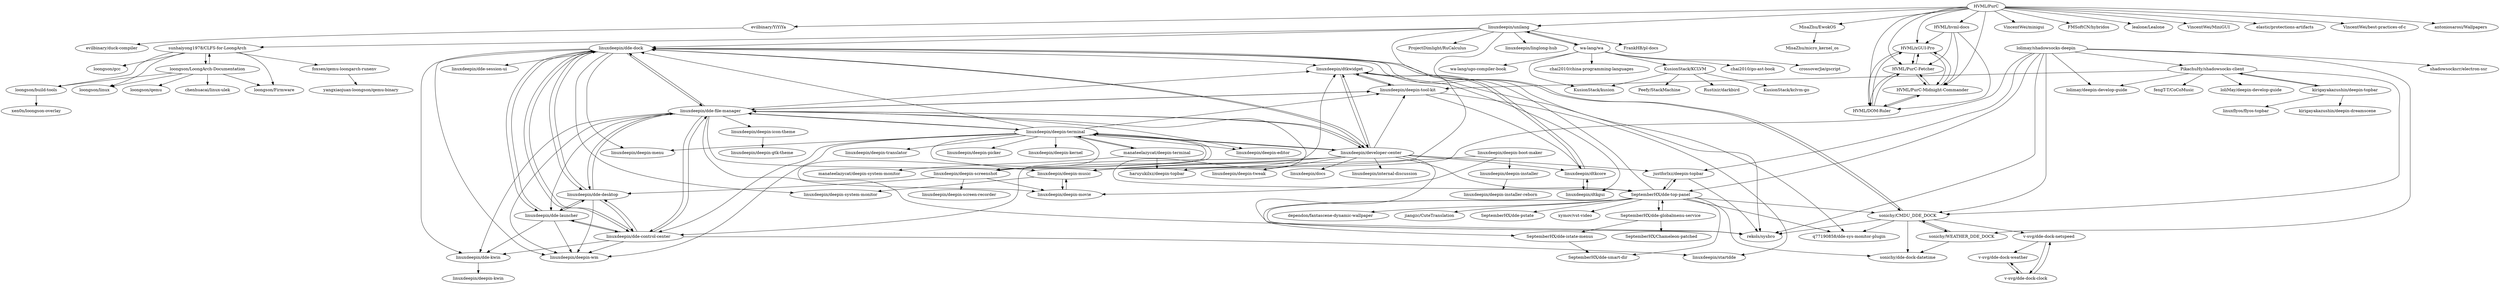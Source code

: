 digraph G {
"evilbinary/YiYiYa" -> "evilbinary/duck-compiler"
"linuxdeepin/deepin-movie" -> "linuxdeepin/deepin-music"
"linuxdeepin/unilang" -> "linuxdeepin/linglong-hub"
"linuxdeepin/unilang" -> "wa-lang/wa"
"linuxdeepin/unilang" -> "linuxdeepin/deepin-music"
"linuxdeepin/unilang" -> "FrankHB/pl-docs" ["e"=1]
"linuxdeepin/unilang" -> "sunhaiyong1978/CLFS-for-LoongArch"
"linuxdeepin/unilang" -> "linuxdeepin/dde-dock"
"linuxdeepin/unilang" -> "rekols/sysbro"
"linuxdeepin/unilang" -> "ProjectDimlight/RuCalculus"
"linuxdeepin/deepin-boot-maker" -> "linuxdeepin/deepin-music"
"linuxdeepin/deepin-boot-maker" -> "linuxdeepin/deepin-installer"
"linuxdeepin/deepin-boot-maker" -> "linuxdeepin/deepin-movie"
"linuxdeepin/deepin-screenshot" -> "linuxdeepin/deepin-screen-recorder"
"linuxdeepin/deepin-screenshot" -> "linuxdeepin/deepin-movie"
"linuxdeepin/deepin-screenshot" -> "linuxdeepin/dtkwidget"
"linuxdeepin/deepin-screenshot" -> "linuxdeepin/deepin-terminal"
"linuxdeepin/deepin-screenshot" -> "linuxdeepin/dde-desktop"
"linuxdeepin/dde-file-manager" -> "linuxdeepin/dde-dock"
"linuxdeepin/dde-file-manager" -> "linuxdeepin/dde-desktop"
"linuxdeepin/dde-file-manager" -> "linuxdeepin/dde-control-center"
"linuxdeepin/dde-file-manager" -> "linuxdeepin/dde-launcher"
"linuxdeepin/dde-file-manager" -> "linuxdeepin/deepin-tool-kit"
"linuxdeepin/dde-file-manager" -> "linuxdeepin/developer-center"
"linuxdeepin/dde-file-manager" -> "linuxdeepin/dtkwidget"
"linuxdeepin/dde-file-manager" -> "linuxdeepin/dde-kwin"
"linuxdeepin/dde-file-manager" -> "linuxdeepin/deepin-terminal"
"linuxdeepin/dde-file-manager" -> "linuxdeepin/deepin-music"
"linuxdeepin/dde-file-manager" -> "SeptemberHX/dde-top-panel"
"linuxdeepin/dde-file-manager" -> "linuxdeepin/deepin-wm"
"linuxdeepin/dde-file-manager" -> "rekols/sysbro"
"linuxdeepin/dde-file-manager" -> "linuxdeepin/deepin-icon-theme"
"linuxdeepin/dde-file-manager" -> "linuxdeepin/deepin-editor"
"linuxdeepin/developer-center" -> "linuxdeepin/dtkwidget"
"linuxdeepin/developer-center" -> "linuxdeepin/dde-dock"
"linuxdeepin/developer-center" -> "linuxdeepin/dde-file-manager"
"linuxdeepin/developer-center" -> "linuxdeepin/dde-control-center"
"linuxdeepin/developer-center" -> "linuxdeepin/deepin-tool-kit"
"linuxdeepin/developer-center" -> "linuxdeepin/internal-discussion"
"linuxdeepin/developer-center" -> "linuxdeepin/deepin-terminal"
"linuxdeepin/developer-center" -> "linuxdeepin/dtkcore"
"linuxdeepin/developer-center" -> "rekols/sysbro"
"linuxdeepin/developer-center" -> "SeptemberHX/dde-top-panel"
"linuxdeepin/developer-center" -> "linuxdeepin/deepin-screenshot"
"linuxdeepin/developer-center" -> "linuxdeepin/deepin-music"
"linuxdeepin/developer-center" -> "justforlxz/deepin-topbar"
"linuxdeepin/developer-center" -> "linuxdeepin/deepin-tweak"
"linuxdeepin/developer-center" -> "linuxdeepin/docs"
"MisaZhu/EwokOS" -> "MisaZhu/micro_kernel_os"
"HVML/PurC" -> "HVML/hvml-docs"
"HVML/PurC" -> "HVML/xGUI-Pro"
"HVML/PurC" -> "HVML/PurC-Fetcher"
"HVML/PurC" -> "HVML/DOM-Ruler"
"HVML/PurC" -> "HVML/PurC-Midnight-Commander"
"HVML/PurC" -> "VincentWei/minigui" ["e"=1]
"HVML/PurC" -> "MisaZhu/EwokOS"
"HVML/PurC" -> "FMSoftCN/hybridos" ["e"=1]
"HVML/PurC" -> "lealone/Lealone" ["e"=1]
"HVML/PurC" -> "linuxdeepin/unilang"
"HVML/PurC" -> "VincentWei/MiniGUI"
"HVML/PurC" -> "elastic/protections-artifacts" ["e"=1]
"HVML/PurC" -> "VincentWei/best-practices-of-c"
"HVML/PurC" -> "antoniosarosi/Wallpapers" ["e"=1]
"HVML/PurC" -> "evilbinary/YiYiYa"
"wa-lang/wa" -> "KusionStack/kusion" ["e"=1]
"wa-lang/wa" -> "linuxdeepin/unilang"
"wa-lang/wa" -> "chai2010/china-programming-languages"
"wa-lang/wa" -> "KusionStack/KCLVM"
"wa-lang/wa" -> "chai2010/go-ast-book" ["e"=1]
"wa-lang/wa" -> "crossoverJie/gscript"
"wa-lang/wa" -> "wa-lang/ugo-compiler-book" ["e"=1]
"lolimay/shadowsocks-deepin" -> "sonichy/CMDU_DDE_DOCK"
"lolimay/shadowsocks-deepin" -> "PikachuHy/shadowsocks-client"
"lolimay/shadowsocks-deepin" -> "lolimay/deepin-develop-guide"
"lolimay/shadowsocks-deepin" -> "justforlxz/deepin-topbar"
"lolimay/shadowsocks-deepin" -> "rekols/sysbro"
"lolimay/shadowsocks-deepin" -> "sonichy/WEATHER_DDE_DOCK"
"lolimay/shadowsocks-deepin" -> "SeptemberHX/dde-top-panel"
"lolimay/shadowsocks-deepin" -> "haruyukilxz/deepin-topbar"
"lolimay/shadowsocks-deepin" -> "shadowsocksrr/electron-ssr" ["e"=1]
"linuxdeepin/deepin-terminal" -> "manateelazycat/deepin-terminal"
"linuxdeepin/deepin-terminal" -> "linuxdeepin/deepin-editor"
"linuxdeepin/deepin-terminal" -> "linuxdeepin/dde-control-center"
"linuxdeepin/deepin-terminal" -> "linuxdeepin/dde-file-manager"
"linuxdeepin/deepin-terminal" -> "linuxdeepin/developer-center"
"linuxdeepin/deepin-terminal" -> "linuxdeepin/deepin-kernel"
"linuxdeepin/deepin-terminal" -> "linuxdeepin/deepin-wm"
"linuxdeepin/deepin-terminal" -> "linuxdeepin/deepin-screenshot"
"linuxdeepin/deepin-terminal" -> "linuxdeepin/deepin-menu"
"linuxdeepin/deepin-terminal" -> "linuxdeepin/deepin-music"
"linuxdeepin/deepin-terminal" -> "linuxdeepin/deepin-movie"
"linuxdeepin/deepin-terminal" -> "linuxdeepin/dde-dock"
"linuxdeepin/deepin-terminal" -> "linuxdeepin/deepin-translator"
"linuxdeepin/deepin-terminal" -> "linuxdeepin/deepin-picker"
"linuxdeepin/deepin-terminal" -> "linuxdeepin/deepin-tool-kit"
"PikachuHy/shadowsocks-client" -> "kirigayakazushin/deepin-topbar"
"PikachuHy/shadowsocks-client" -> "fengT-T/CoCoMusic"
"PikachuHy/shadowsocks-client" -> "sonichy/CMDU_DDE_DOCK"
"PikachuHy/shadowsocks-client" -> "loliMay/deepin-develop-guide"
"PikachuHy/shadowsocks-client" -> "linuxdeepin/deepin-tool-kit"
"PikachuHy/shadowsocks-client" -> "lolimay/deepin-develop-guide"
"SeptemberHX/dde-globalmenu-service" -> "SeptemberHX/dde-top-panel"
"SeptemberHX/dde-globalmenu-service" -> "SeptemberHX/Chameleon-patched"
"SeptemberHX/dde-globalmenu-service" -> "SeptemberHX/dde-istate-menus"
"SeptemberHX/dde-top-panel" -> "SeptemberHX/dde-globalmenu-service"
"SeptemberHX/dde-top-panel" -> "SeptemberHX/dde-istate-menus"
"SeptemberHX/dde-top-panel" -> "q77190858/dde-sys-monitor-plugin"
"SeptemberHX/dde-top-panel" -> "SeptemberHX/dde-smart-dir"
"SeptemberHX/dde-top-panel" -> "justforlxz/deepin-topbar"
"SeptemberHX/dde-top-panel" -> "dependon/fantascene-dynamic-wallpaper"
"SeptemberHX/dde-top-panel" -> "jiangzc/CuteTranslation" ["e"=1]
"SeptemberHX/dde-top-panel" -> "linuxdeepin/dde-dock"
"SeptemberHX/dde-top-panel" -> "sonichy/CMDU_DDE_DOCK"
"SeptemberHX/dde-top-panel" -> "rekols/sysbro"
"SeptemberHX/dde-top-panel" -> "SeptemberHX/dde-pstate"
"SeptemberHX/dde-top-panel" -> "xymov/vst-video"
"SeptemberHX/dde-top-panel" -> "sonichy/dde-dock-datetime"
"kirigayakazushin/deepin-topbar" -> "linuxflyos/flyos-topbar"
"kirigayakazushin/deepin-topbar" -> "kirigayakazushin/deepin-dreamscene"
"kirigayakazushin/deepin-topbar" -> "PikachuHy/shadowsocks-client"
"linuxdeepin/dde-dock" -> "linuxdeepin/dde-launcher"
"linuxdeepin/dde-dock" -> "linuxdeepin/dde-control-center"
"linuxdeepin/dde-dock" -> "linuxdeepin/dde-file-manager"
"linuxdeepin/dde-dock" -> "linuxdeepin/dde-kwin"
"linuxdeepin/dde-dock" -> "linuxdeepin/dde-desktop"
"linuxdeepin/dde-dock" -> "linuxdeepin/deepin-wm"
"linuxdeepin/dde-dock" -> "q77190858/dde-sys-monitor-plugin"
"linuxdeepin/dde-dock" -> "linuxdeepin/developer-center"
"linuxdeepin/dde-dock" -> "sonichy/CMDU_DDE_DOCK"
"linuxdeepin/dde-dock" -> "linuxdeepin/deepin-system-monitor"
"linuxdeepin/dde-dock" -> "linuxdeepin/deepin-menu"
"linuxdeepin/dde-dock" -> "linuxdeepin/dde-session-ui"
"linuxdeepin/dde-dock" -> "linuxdeepin/dtkwidget"
"linuxdeepin/dde-control-center" -> "linuxdeepin/dde-dock"
"linuxdeepin/dde-control-center" -> "linuxdeepin/dde-launcher"
"linuxdeepin/dde-control-center" -> "linuxdeepin/dde-desktop"
"linuxdeepin/dde-control-center" -> "linuxdeepin/deepin-wm"
"linuxdeepin/dde-control-center" -> "linuxdeepin/dde-kwin"
"linuxdeepin/dde-control-center" -> "linuxdeepin/dde-file-manager"
"linuxdeepin/dde-control-center" -> "linuxdeepin/startdde"
"SeptemberHX/dde-istate-menus" -> "SeptemberHX/dde-smart-dir"
"sonichy/WEATHER_DDE_DOCK" -> "sonichy/CMDU_DDE_DOCK"
"sonichy/WEATHER_DDE_DOCK" -> "sonichy/dde-dock-datetime"
"KusionStack/KCLVM" -> "KusionStack/kusion" ["e"=1]
"KusionStack/KCLVM" -> "Rustixir/darkbird"
"KusionStack/KCLVM" -> "KusionStack/kclvm-go"
"KusionStack/KCLVM" -> "Peefy/StackMachine"
"sonichy/CMDU_DDE_DOCK" -> "sonichy/WEATHER_DDE_DOCK"
"sonichy/CMDU_DDE_DOCK" -> "sonichy/dde-dock-datetime"
"sonichy/CMDU_DDE_DOCK" -> "v-svg/dde-dock-netspeed"
"sonichy/CMDU_DDE_DOCK" -> "rekols/sysbro"
"sonichy/CMDU_DDE_DOCK" -> "q77190858/dde-sys-monitor-plugin"
"sonichy/CMDU_DDE_DOCK" -> "linuxdeepin/dde-dock"
"linuxdeepin/dde-launcher" -> "linuxdeepin/dde-dock"
"linuxdeepin/dde-launcher" -> "linuxdeepin/dde-control-center"
"linuxdeepin/dde-launcher" -> "linuxdeepin/dde-kwin"
"linuxdeepin/dde-launcher" -> "linuxdeepin/deepin-wm"
"linuxdeepin/dde-launcher" -> "linuxdeepin/dde-desktop"
"linuxdeepin/deepin-tool-kit" -> "linuxdeepin/dtkwidget"
"linuxdeepin/deepin-tool-kit" -> "linuxdeepin/dde-file-manager"
"linuxdeepin/deepin-tool-kit" -> "linuxdeepin/dtkcore"
"linuxdeepin/deepin-tool-kit" -> "linuxdeepin/startdde"
"linuxdeepin/dde-desktop" -> "linuxdeepin/dde-control-center"
"linuxdeepin/dde-desktop" -> "linuxdeepin/dde-launcher"
"linuxdeepin/dde-desktop" -> "linuxdeepin/dde-file-manager"
"linuxdeepin/dde-desktop" -> "linuxdeepin/deepin-wm"
"linuxdeepin/dde-desktop" -> "linuxdeepin/dde-dock"
"linuxdeepin/deepin-installer" -> "linuxdeepin/deepin-installer-reborn"
"manateelazycat/deepin-terminal" -> "manateelazycat/deepin-system-monitor"
"manateelazycat/deepin-terminal" -> "linuxdeepin/deepin-terminal"
"manateelazycat/deepin-terminal" -> "haruyukilxz/deepin-topbar"
"HVML/hvml-docs" -> "HVML/xGUI-Pro"
"HVML/hvml-docs" -> "HVML/DOM-Ruler"
"HVML/hvml-docs" -> "HVML/PurC-Fetcher"
"HVML/hvml-docs" -> "HVML/PurC-Midnight-Commander"
"linuxdeepin/dde-kwin" -> "linuxdeepin/deepin-kwin"
"linuxdeepin/deepin-icon-theme" -> "linuxdeepin/deepin-gtk-theme"
"linuxdeepin/dtkwidget" -> "linuxdeepin/dtkcore"
"linuxdeepin/dtkwidget" -> "linuxdeepin/dtkgui"
"linuxdeepin/dtkwidget" -> "linuxdeepin/deepin-tool-kit"
"linuxdeepin/dtkwidget" -> "linuxdeepin/developer-center"
"loongson/build-tools" -> "xen0n/loongson-overlay"
"loongson/LoongArch-Documentation" -> "sunhaiyong1978/CLFS-for-LoongArch"
"loongson/LoongArch-Documentation" -> "loongson/build-tools"
"loongson/LoongArch-Documentation" -> "loongson/linux"
"loongson/LoongArch-Documentation" -> "loongson/Firmware"
"loongson/LoongArch-Documentation" -> "chenhuacai/linux-ulek"
"loongson/LoongArch-Documentation" -> "loongson/qemu"
"linuxdeepin/deepin-music" -> "linuxdeepin/deepin-movie"
"linuxdeepin/deepin-music" -> "linuxdeepin/deepin-system-monitor"
"sunhaiyong1978/CLFS-for-LoongArch" -> "loongson/linux"
"sunhaiyong1978/CLFS-for-LoongArch" -> "loongson/LoongArch-Documentation"
"sunhaiyong1978/CLFS-for-LoongArch" -> "loongson/Firmware"
"sunhaiyong1978/CLFS-for-LoongArch" -> "foxsen/qemu-loongarch-runenv"
"sunhaiyong1978/CLFS-for-LoongArch" -> "loongson/gcc"
"sunhaiyong1978/CLFS-for-LoongArch" -> "loongson/build-tools"
"justforlxz/deepin-topbar" -> "rekols/sysbro"
"justforlxz/deepin-topbar" -> "SeptemberHX/dde-top-panel"
"linuxdeepin/dtkcore" -> "linuxdeepin/dtkgui"
"linuxdeepin/dtkcore" -> "linuxdeepin/dtkwidget"
"foxsen/qemu-loongarch-runenv" -> "yangxiaojuan-loongson/qemu-binary"
"linuxdeepin/dtkgui" -> "linuxdeepin/dtkcore"
"v-svg/dde-dock-netspeed" -> "v-svg/dde-dock-weather"
"v-svg/dde-dock-netspeed" -> "v-svg/dde-dock-clock"
"v-svg/dde-dock-weather" -> "v-svg/dde-dock-clock"
"v-svg/dde-dock-clock" -> "v-svg/dde-dock-weather"
"v-svg/dde-dock-clock" -> "v-svg/dde-dock-netspeed"
"HVML/DOM-Ruler" -> "HVML/PurC-Fetcher"
"HVML/DOM-Ruler" -> "HVML/PurC-Midnight-Commander"
"HVML/DOM-Ruler" -> "HVML/xGUI-Pro"
"HVML/PurC-Fetcher" -> "HVML/DOM-Ruler"
"HVML/PurC-Fetcher" -> "HVML/PurC-Midnight-Commander"
"HVML/PurC-Fetcher" -> "HVML/xGUI-Pro"
"HVML/PurC-Midnight-Commander" -> "HVML/DOM-Ruler"
"HVML/PurC-Midnight-Commander" -> "HVML/xGUI-Pro"
"HVML/PurC-Midnight-Commander" -> "HVML/PurC-Fetcher"
"HVML/xGUI-Pro" -> "HVML/PurC-Midnight-Commander"
"HVML/xGUI-Pro" -> "HVML/PurC-Fetcher"
"HVML/xGUI-Pro" -> "HVML/DOM-Ruler"
"evilbinary/YiYiYa" ["l"="-35.453,-20.61"]
"evilbinary/duck-compiler" ["l"="-35.465,-20.588"]
"linuxdeepin/deepin-movie" ["l"="-35.282,-20.714"]
"linuxdeepin/deepin-music" ["l"="-35.295,-20.737"]
"linuxdeepin/unilang" ["l"="-35.358,-20.756"]
"linuxdeepin/linglong-hub" ["l"="-35.381,-20.771"]
"wa-lang/wa" ["l"="-35.428,-20.757"]
"FrankHB/pl-docs" ["l"="-32.242,-19.144"]
"sunhaiyong1978/CLFS-for-LoongArch" ["l"="-35.416,-20.834"]
"linuxdeepin/dde-dock" ["l"="-35.244,-20.787"]
"rekols/sysbro" ["l"="-35.23,-20.773"]
"ProjectDimlight/RuCalculus" ["l"="-35.378,-20.733"]
"linuxdeepin/deepin-boot-maker" ["l"="-35.298,-20.674"]
"linuxdeepin/deepin-installer" ["l"="-35.294,-20.635"]
"linuxdeepin/deepin-screenshot" ["l"="-35.263,-20.738"]
"linuxdeepin/deepin-screen-recorder" ["l"="-35.251,-20.695"]
"linuxdeepin/dtkwidget" ["l"="-35.286,-20.783"]
"linuxdeepin/deepin-terminal" ["l"="-35.244,-20.757"]
"linuxdeepin/dde-desktop" ["l"="-35.236,-20.803"]
"linuxdeepin/dde-file-manager" ["l"="-35.259,-20.793"]
"linuxdeepin/dde-control-center" ["l"="-35.254,-20.811"]
"linuxdeepin/dde-launcher" ["l"="-35.238,-20.818"]
"linuxdeepin/deepin-tool-kit" ["l"="-35.274,-20.806"]
"linuxdeepin/developer-center" ["l"="-35.264,-20.773"]
"linuxdeepin/dde-kwin" ["l"="-35.254,-20.831"]
"SeptemberHX/dde-top-panel" ["l"="-35.189,-20.794"]
"linuxdeepin/deepin-wm" ["l"="-35.227,-20.791"]
"linuxdeepin/deepin-icon-theme" ["l"="-35.254,-20.859"]
"linuxdeepin/deepin-editor" ["l"="-35.278,-20.757"]
"linuxdeepin/internal-discussion" ["l"="-35.309,-20.812"]
"linuxdeepin/dtkcore" ["l"="-35.305,-20.789"]
"justforlxz/deepin-topbar" ["l"="-35.204,-20.769"]
"linuxdeepin/deepin-tweak" ["l"="-35.243,-20.737"]
"linuxdeepin/docs" ["l"="-35.294,-20.802"]
"MisaZhu/EwokOS" ["l"="-35.478,-20.643"]
"MisaZhu/micro_kernel_os" ["l"="-35.5,-20.635"]
"HVML/PurC" ["l"="-35.426,-20.657"]
"HVML/hvml-docs" ["l"="-35.416,-20.617"]
"HVML/xGUI-Pro" ["l"="-35.401,-20.63"]
"HVML/PurC-Fetcher" ["l"="-35.413,-20.629"]
"HVML/DOM-Ruler" ["l"="-35.409,-20.64"]
"HVML/PurC-Midnight-Commander" ["l"="-35.424,-20.633"]
"VincentWei/minigui" ["l"="-31.476,41.435"]
"FMSoftCN/hybridos" ["l"="-31.419,41.399"]
"lealone/Lealone" ["l"="8.879,19.856"]
"VincentWei/MiniGUI" ["l"="-35.457,-20.672"]
"elastic/protections-artifacts" ["l"="-13.036,-46.299"]
"VincentWei/best-practices-of-c" ["l"="-35.452,-20.642"]
"antoniosarosi/Wallpapers" ["l"="-9.687,-20.49"]
"KusionStack/kusion" ["l"="-12.86,0.948"]
"chai2010/china-programming-languages" ["l"="-35.457,-20.777"]
"KusionStack/KCLVM" ["l"="-35.507,-20.762"]
"chai2010/go-ast-book" ["l"="-12.704,0.949"]
"crossoverJie/gscript" ["l"="-35.46,-20.737"]
"wa-lang/ugo-compiler-book" ["l"="-12.678,0.617"]
"lolimay/shadowsocks-deepin" ["l"="-35.165,-20.784"]
"sonichy/CMDU_DDE_DOCK" ["l"="-35.188,-20.778"]
"PikachuHy/shadowsocks-client" ["l"="-35.181,-20.838"]
"lolimay/deepin-develop-guide" ["l"="-35.143,-20.827"]
"sonichy/WEATHER_DDE_DOCK" ["l"="-35.16,-20.763"]
"haruyukilxz/deepin-topbar" ["l"="-35.168,-20.739"]
"shadowsocksrr/electron-ssr" ["l"="-26.617,-16.96"]
"manateelazycat/deepin-terminal" ["l"="-35.2,-20.721"]
"linuxdeepin/deepin-kernel" ["l"="-35.214,-20.819"]
"linuxdeepin/deepin-menu" ["l"="-35.224,-20.757"]
"linuxdeepin/deepin-translator" ["l"="-35.223,-20.732"]
"linuxdeepin/deepin-picker" ["l"="-35.236,-20.719"]
"kirigayakazushin/deepin-topbar" ["l"="-35.164,-20.877"]
"fengT-T/CoCoMusic" ["l"="-35.153,-20.857"]
"loliMay/deepin-develop-guide" ["l"="-35.184,-20.862"]
"SeptemberHX/dde-globalmenu-service" ["l"="-35.176,-20.818"]
"SeptemberHX/Chameleon-patched" ["l"="-35.159,-20.838"]
"SeptemberHX/dde-istate-menus" ["l"="-35.16,-20.818"]
"q77190858/dde-sys-monitor-plugin" ["l"="-35.207,-20.798"]
"SeptemberHX/dde-smart-dir" ["l"="-35.169,-20.807"]
"dependon/fantascene-dynamic-wallpaper" ["l"="-35.129,-20.782"]
"jiangzc/CuteTranslation" ["l"="-29.966,-15.847"]
"SeptemberHX/dde-pstate" ["l"="-35.155,-20.802"]
"xymov/vst-video" ["l"="-35.135,-20.806"]
"sonichy/dde-dock-datetime" ["l"="-35.176,-20.764"]
"linuxflyos/flyos-topbar" ["l"="-35.143,-20.894"]
"kirigayakazushin/deepin-dreamscene" ["l"="-35.161,-20.902"]
"linuxdeepin/deepin-system-monitor" ["l"="-35.302,-20.759"]
"linuxdeepin/dde-session-ui" ["l"="-35.27,-20.829"]
"linuxdeepin/startdde" ["l"="-35.284,-20.831"]
"Rustixir/darkbird" ["l"="-35.552,-20.763"]
"KusionStack/kclvm-go" ["l"="-35.524,-20.744"]
"Peefy/StackMachine" ["l"="-35.524,-20.783"]
"v-svg/dde-dock-netspeed" ["l"="-35.139,-20.748"]
"linuxdeepin/deepin-installer-reborn" ["l"="-35.291,-20.612"]
"manateelazycat/deepin-system-monitor" ["l"="-35.181,-20.692"]
"linuxdeepin/deepin-kwin" ["l"="-35.274,-20.859"]
"linuxdeepin/deepin-gtk-theme" ["l"="-35.256,-20.893"]
"linuxdeepin/dtkgui" ["l"="-35.322,-20.789"]
"loongson/build-tools" ["l"="-35.426,-20.872"]
"xen0n/loongson-overlay" ["l"="-35.429,-20.894"]
"loongson/LoongArch-Documentation" ["l"="-35.445,-20.858"]
"loongson/linux" ["l"="-35.444,-20.837"]
"loongson/Firmware" ["l"="-35.425,-20.853"]
"chenhuacai/linux-ulek" ["l"="-35.474,-20.866"]
"loongson/qemu" ["l"="-35.461,-20.883"]
"foxsen/qemu-loongarch-runenv" ["l"="-35.4,-20.859"]
"loongson/gcc" ["l"="-35.43,-20.819"]
"yangxiaojuan-loongson/qemu-binary" ["l"="-35.393,-20.879"]
"v-svg/dde-dock-weather" ["l"="-35.12,-20.729"]
"v-svg/dde-dock-clock" ["l"="-35.117,-20.743"]
}